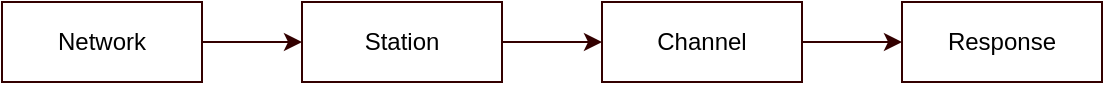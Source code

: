 <mxfile version="15.4.0" type="device"><diagram id="J1IEZYAWs_VZc950KiZt" name="Page-1"><mxGraphModel dx="1102" dy="818" grid="1" gridSize="10" guides="1" tooltips="1" connect="1" arrows="1" fold="1" page="1" pageScale="1" pageWidth="850" pageHeight="1100" math="0" shadow="0"><root><mxCell id="0"/><mxCell id="1" parent="0"/><mxCell id="XrNL4EZH9DBvQHBlth0L-2" value="" style="group" vertex="1" connectable="0" parent="1"><mxGeometry x="30" y="50" width="550" height="40" as="geometry"/></mxCell><mxCell id="NUueSYdXb9jWiAo40grx-10" value="Response" style="whiteSpace=wrap;html=1;strokeWidth=1;fillColor=none;gradientColor=#ffffff;strokeColor=#330000;" parent="XrNL4EZH9DBvQHBlth0L-2" vertex="1"><mxGeometry x="450" width="100" height="40" as="geometry"/></mxCell><mxCell id="XrNL4EZH9DBvQHBlth0L-1" value="" style="group" vertex="1" connectable="0" parent="XrNL4EZH9DBvQHBlth0L-2"><mxGeometry width="400" height="40" as="geometry"/></mxCell><mxCell id="NUueSYdXb9jWiAo40grx-3" value="Network" style="whiteSpace=wrap;html=1;strokeWidth=1;fillColor=none;gradientColor=#ffffff;strokeColor=#330000;" parent="XrNL4EZH9DBvQHBlth0L-1" vertex="1"><mxGeometry width="100" height="40" as="geometry"/></mxCell><mxCell id="NUueSYdXb9jWiAo40grx-8" value="Station" style="whiteSpace=wrap;html=1;strokeWidth=1;fillColor=none;gradientColor=#ffffff;strokeColor=#330000;" parent="XrNL4EZH9DBvQHBlth0L-1" vertex="1"><mxGeometry x="150" width="100" height="40" as="geometry"/></mxCell><mxCell id="NUueSYdXb9jWiAo40grx-6" value="Channel" style="whiteSpace=wrap;html=1;strokeWidth=1;fillColor=none;gradientColor=#ffffff;strokeColor=#330000;" parent="XrNL4EZH9DBvQHBlth0L-1" vertex="1"><mxGeometry x="300" width="100" height="40" as="geometry"/></mxCell><mxCell id="NUueSYdXb9jWiAo40grx-5" value="" style="edgeStyle=elbowEdgeStyle;elbow=vertical;html=1;rounded=0;endArrow=classic;endFill=1;strokeColor=#330000;strokeWidth=1;noEdgeStyle=1;orthogonal=1;" parent="XrNL4EZH9DBvQHBlth0L-1" source="NUueSYdXb9jWiAo40grx-3" target="NUueSYdXb9jWiAo40grx-8" edge="1"><mxGeometry x="-160" y="-10" as="geometry"><mxPoint x="-1645" y="-420" as="sourcePoint"/></mxGeometry></mxCell><mxCell id="NUueSYdXb9jWiAo40grx-7" value="" style="edgeStyle=elbowEdgeStyle;elbow=vertical;html=1;rounded=0;endArrow=classic;endFill=1;strokeColor=#330000;strokeWidth=1;noEdgeStyle=1;orthogonal=1;" parent="XrNL4EZH9DBvQHBlth0L-1" source="NUueSYdXb9jWiAo40grx-8" target="NUueSYdXb9jWiAo40grx-6" edge="1"><mxGeometry x="-160" y="-10" as="geometry"><mxPoint x="-1645" y="-330" as="sourcePoint"/></mxGeometry></mxCell><mxCell id="NUueSYdXb9jWiAo40grx-11" value="" style="edgeStyle=orthogonalEdgeStyle;rounded=0;orthogonalLoop=1;jettySize=auto;html=1;strokeColor=#330000;noEdgeStyle=1;orthogonal=1;" parent="XrNL4EZH9DBvQHBlth0L-2" source="NUueSYdXb9jWiAo40grx-6" target="NUueSYdXb9jWiAo40grx-10" edge="1"><mxGeometry x="-10" y="-10" as="geometry"/></mxCell></root></mxGraphModel></diagram></mxfile>